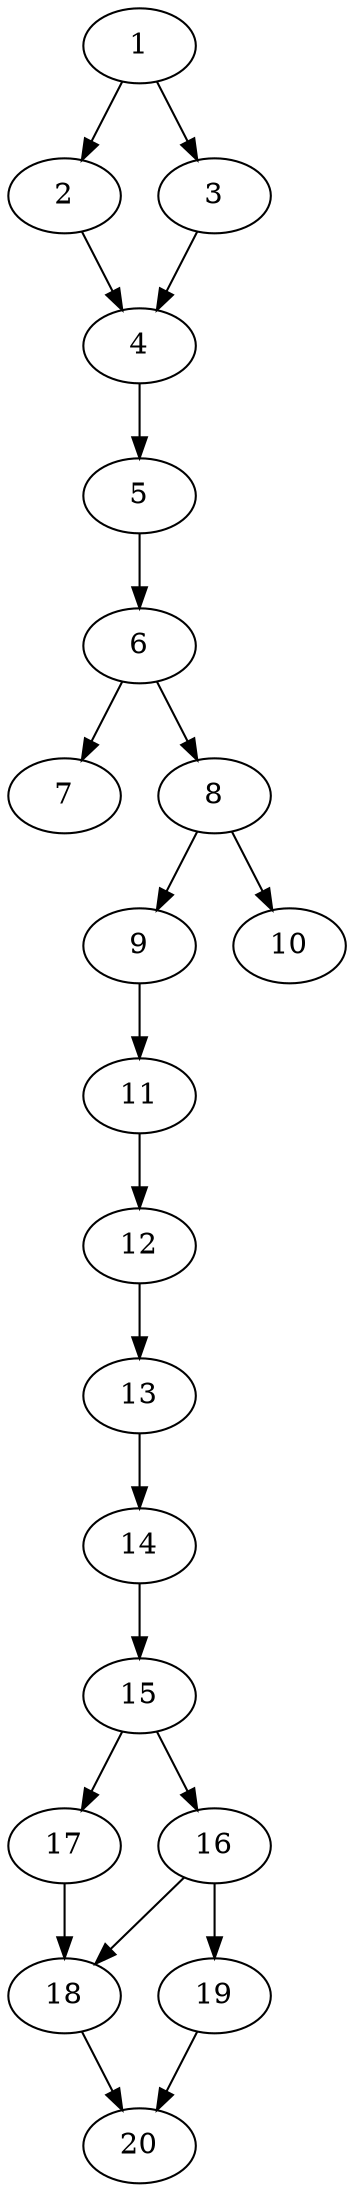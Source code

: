 // DAG automatically generated by daggen at Thu Oct  3 13:58:42 2019
// ./daggen --dot -n 20 --ccr 0.4 --fat 0.3 --regular 0.7 --density 0.7 --mindata 5242880 --maxdata 52428800 
digraph G {
  1 [size="110382080", alpha="0.05", expect_size="44152832"] 
  1 -> 2 [size ="44152832"]
  1 -> 3 [size ="44152832"]
  2 [size="85575680", alpha="0.14", expect_size="34230272"] 
  2 -> 4 [size ="34230272"]
  3 [size="56156160", alpha="0.04", expect_size="22462464"] 
  3 -> 4 [size ="22462464"]
  4 [size="28815360", alpha="0.07", expect_size="11526144"] 
  4 -> 5 [size ="11526144"]
  5 [size="122547200", alpha="0.06", expect_size="49018880"] 
  5 -> 6 [size ="49018880"]
  6 [size="17059840", alpha="0.17", expect_size="6823936"] 
  6 -> 7 [size ="6823936"]
  6 -> 8 [size ="6823936"]
  7 [size="58293760", alpha="0.18", expect_size="23317504"] 
  8 [size="125294080", alpha="0.06", expect_size="50117632"] 
  8 -> 9 [size ="50117632"]
  8 -> 10 [size ="50117632"]
  9 [size="65428480", alpha="0.08", expect_size="26171392"] 
  9 -> 11 [size ="26171392"]
  10 [size="108385280", alpha="0.06", expect_size="43354112"] 
  11 [size="48547840", alpha="0.12", expect_size="19419136"] 
  11 -> 12 [size ="19419136"]
  12 [size="76288000", alpha="0.11", expect_size="30515200"] 
  12 -> 13 [size ="30515200"]
  13 [size="38958080", alpha="0.12", expect_size="15583232"] 
  13 -> 14 [size ="15583232"]
  14 [size="62691840", alpha="0.01", expect_size="25076736"] 
  14 -> 15 [size ="25076736"]
  15 [size="104296960", alpha="0.05", expect_size="41718784"] 
  15 -> 16 [size ="41718784"]
  15 -> 17 [size ="41718784"]
  16 [size="24384000", alpha="0.10", expect_size="9753600"] 
  16 -> 18 [size ="9753600"]
  16 -> 19 [size ="9753600"]
  17 [size="122680320", alpha="0.18", expect_size="49072128"] 
  17 -> 18 [size ="49072128"]
  18 [size="110487040", alpha="0.02", expect_size="44194816"] 
  18 -> 20 [size ="44194816"]
  19 [size="28349440", alpha="0.06", expect_size="11339776"] 
  19 -> 20 [size ="11339776"]
  20 [size="73310720", alpha="0.07", expect_size="29324288"] 
}
